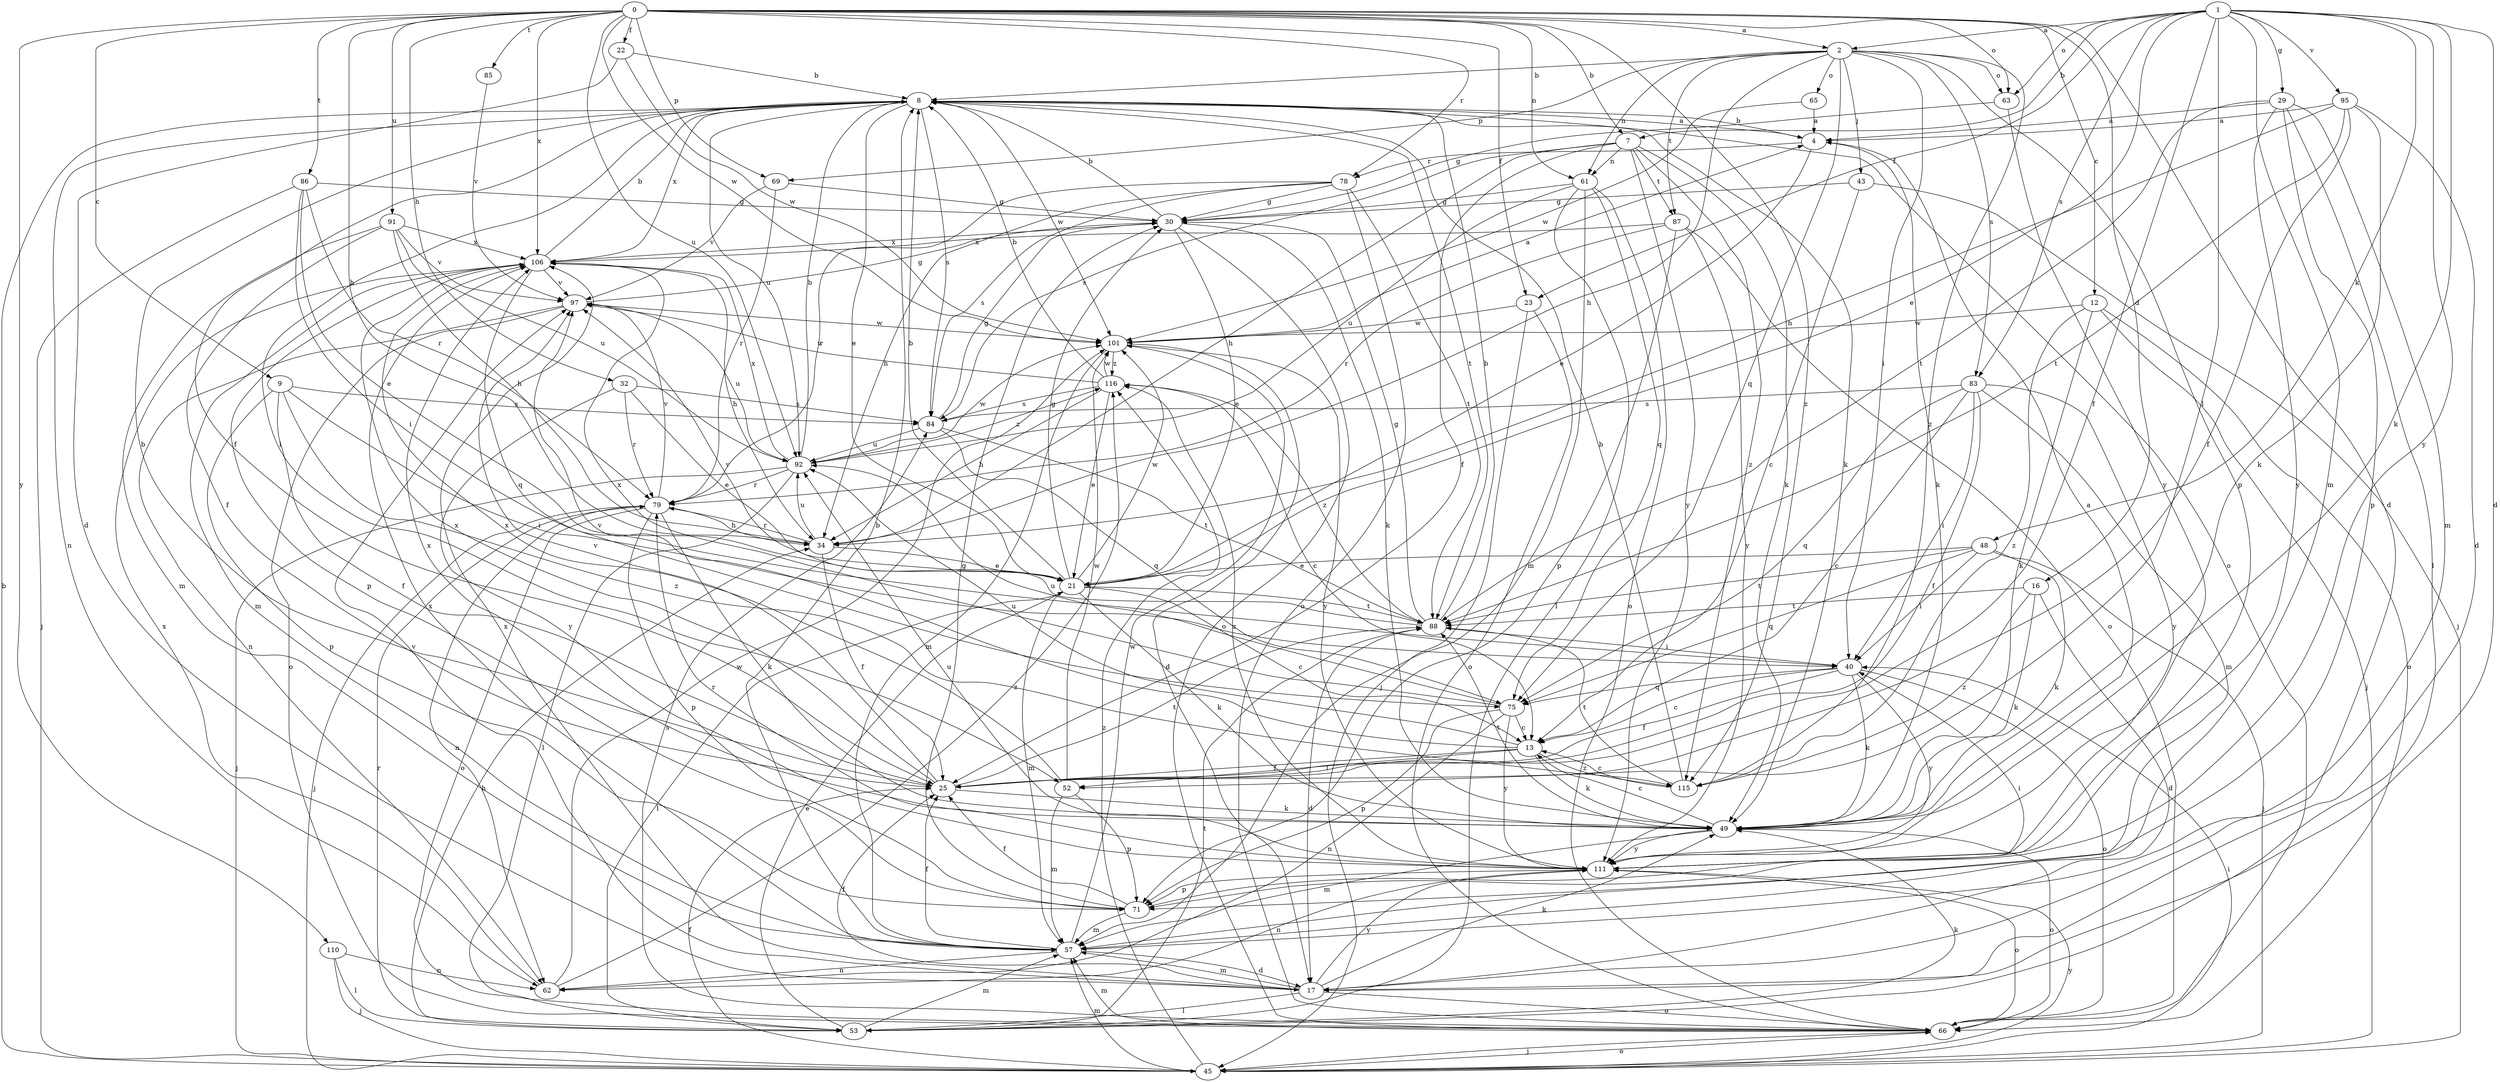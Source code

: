 strict digraph  {
0;
1;
2;
4;
7;
8;
9;
12;
13;
16;
17;
21;
22;
23;
25;
29;
30;
32;
34;
40;
43;
45;
48;
49;
52;
53;
57;
61;
62;
63;
65;
66;
69;
71;
75;
78;
79;
83;
84;
85;
86;
87;
88;
91;
92;
95;
97;
101;
106;
110;
111;
115;
116;
0 -> 2  [label=a];
0 -> 7  [label=b];
0 -> 9  [label=c];
0 -> 12  [label=c];
0 -> 16  [label=d];
0 -> 17  [label=d];
0 -> 22  [label=f];
0 -> 23  [label=f];
0 -> 32  [label=h];
0 -> 34  [label=h];
0 -> 61  [label=n];
0 -> 63  [label=o];
0 -> 69  [label=p];
0 -> 78  [label=r];
0 -> 85  [label=t];
0 -> 86  [label=t];
0 -> 91  [label=u];
0 -> 92  [label=u];
0 -> 101  [label=w];
0 -> 106  [label=x];
0 -> 110  [label=y];
0 -> 115  [label=z];
1 -> 2  [label=a];
1 -> 7  [label=b];
1 -> 17  [label=d];
1 -> 21  [label=e];
1 -> 23  [label=f];
1 -> 25  [label=f];
1 -> 29  [label=g];
1 -> 48  [label=k];
1 -> 49  [label=k];
1 -> 52  [label=l];
1 -> 57  [label=m];
1 -> 63  [label=o];
1 -> 83  [label=s];
1 -> 95  [label=v];
1 -> 111  [label=y];
2 -> 8  [label=b];
2 -> 34  [label=h];
2 -> 40  [label=i];
2 -> 43  [label=j];
2 -> 61  [label=n];
2 -> 63  [label=o];
2 -> 65  [label=o];
2 -> 69  [label=p];
2 -> 71  [label=p];
2 -> 75  [label=q];
2 -> 83  [label=s];
2 -> 87  [label=t];
2 -> 115  [label=z];
4 -> 8  [label=b];
4 -> 21  [label=e];
4 -> 49  [label=k];
4 -> 78  [label=r];
7 -> 25  [label=f];
7 -> 34  [label=h];
7 -> 49  [label=k];
7 -> 61  [label=n];
7 -> 84  [label=s];
7 -> 87  [label=t];
7 -> 111  [label=y];
7 -> 115  [label=z];
8 -> 4  [label=a];
8 -> 21  [label=e];
8 -> 25  [label=f];
8 -> 49  [label=k];
8 -> 52  [label=l];
8 -> 62  [label=n];
8 -> 66  [label=o];
8 -> 84  [label=s];
8 -> 88  [label=t];
8 -> 92  [label=u];
8 -> 101  [label=w];
8 -> 106  [label=x];
9 -> 25  [label=f];
9 -> 40  [label=i];
9 -> 71  [label=p];
9 -> 84  [label=s];
9 -> 115  [label=z];
12 -> 45  [label=j];
12 -> 49  [label=k];
12 -> 66  [label=o];
12 -> 101  [label=w];
12 -> 115  [label=z];
13 -> 25  [label=f];
13 -> 49  [label=k];
13 -> 52  [label=l];
13 -> 92  [label=u];
13 -> 97  [label=v];
13 -> 115  [label=z];
16 -> 17  [label=d];
16 -> 49  [label=k];
16 -> 88  [label=t];
16 -> 115  [label=z];
17 -> 25  [label=f];
17 -> 49  [label=k];
17 -> 53  [label=l];
17 -> 57  [label=m];
17 -> 66  [label=o];
17 -> 97  [label=v];
17 -> 106  [label=x];
17 -> 111  [label=y];
21 -> 8  [label=b];
21 -> 13  [label=c];
21 -> 30  [label=g];
21 -> 49  [label=k];
21 -> 53  [label=l];
21 -> 57  [label=m];
21 -> 88  [label=t];
21 -> 101  [label=w];
22 -> 8  [label=b];
22 -> 17  [label=d];
22 -> 101  [label=w];
23 -> 45  [label=j];
23 -> 66  [label=o];
23 -> 101  [label=w];
25 -> 8  [label=b];
25 -> 49  [label=k];
25 -> 88  [label=t];
25 -> 97  [label=v];
25 -> 106  [label=x];
29 -> 4  [label=a];
29 -> 53  [label=l];
29 -> 57  [label=m];
29 -> 71  [label=p];
29 -> 88  [label=t];
29 -> 111  [label=y];
30 -> 8  [label=b];
30 -> 21  [label=e];
30 -> 49  [label=k];
30 -> 66  [label=o];
30 -> 106  [label=x];
32 -> 21  [label=e];
32 -> 79  [label=r];
32 -> 84  [label=s];
32 -> 111  [label=y];
34 -> 21  [label=e];
34 -> 25  [label=f];
34 -> 79  [label=r];
34 -> 92  [label=u];
40 -> 13  [label=c];
40 -> 25  [label=f];
40 -> 49  [label=k];
40 -> 66  [label=o];
40 -> 75  [label=q];
40 -> 111  [label=y];
43 -> 13  [label=c];
43 -> 30  [label=g];
43 -> 45  [label=j];
45 -> 8  [label=b];
45 -> 25  [label=f];
45 -> 40  [label=i];
45 -> 57  [label=m];
45 -> 66  [label=o];
45 -> 111  [label=y];
45 -> 116  [label=z];
48 -> 21  [label=e];
48 -> 40  [label=i];
48 -> 45  [label=j];
48 -> 49  [label=k];
48 -> 75  [label=q];
48 -> 88  [label=t];
49 -> 13  [label=c];
49 -> 57  [label=m];
49 -> 66  [label=o];
49 -> 88  [label=t];
49 -> 106  [label=x];
49 -> 111  [label=y];
52 -> 57  [label=m];
52 -> 71  [label=p];
52 -> 101  [label=w];
52 -> 106  [label=x];
53 -> 21  [label=e];
53 -> 34  [label=h];
53 -> 49  [label=k];
53 -> 57  [label=m];
53 -> 79  [label=r];
53 -> 88  [label=t];
57 -> 8  [label=b];
57 -> 17  [label=d];
57 -> 25  [label=f];
57 -> 62  [label=n];
57 -> 101  [label=w];
57 -> 106  [label=x];
61 -> 30  [label=g];
61 -> 53  [label=l];
61 -> 57  [label=m];
61 -> 66  [label=o];
61 -> 75  [label=q];
61 -> 92  [label=u];
62 -> 101  [label=w];
62 -> 106  [label=x];
62 -> 116  [label=z];
63 -> 30  [label=g];
63 -> 111  [label=y];
65 -> 4  [label=a];
65 -> 101  [label=w];
66 -> 45  [label=j];
66 -> 57  [label=m];
66 -> 84  [label=s];
69 -> 30  [label=g];
69 -> 79  [label=r];
69 -> 97  [label=v];
71 -> 25  [label=f];
71 -> 30  [label=g];
71 -> 40  [label=i];
71 -> 57  [label=m];
75 -> 13  [label=c];
75 -> 62  [label=n];
75 -> 71  [label=p];
75 -> 92  [label=u];
75 -> 106  [label=x];
75 -> 111  [label=y];
78 -> 30  [label=g];
78 -> 34  [label=h];
78 -> 66  [label=o];
78 -> 79  [label=r];
78 -> 84  [label=s];
78 -> 88  [label=t];
79 -> 34  [label=h];
79 -> 45  [label=j];
79 -> 49  [label=k];
79 -> 62  [label=n];
79 -> 66  [label=o];
79 -> 71  [label=p];
79 -> 97  [label=v];
83 -> 13  [label=c];
83 -> 25  [label=f];
83 -> 40  [label=i];
83 -> 57  [label=m];
83 -> 75  [label=q];
83 -> 84  [label=s];
83 -> 111  [label=y];
84 -> 30  [label=g];
84 -> 75  [label=q];
84 -> 88  [label=t];
84 -> 92  [label=u];
85 -> 97  [label=v];
86 -> 21  [label=e];
86 -> 30  [label=g];
86 -> 40  [label=i];
86 -> 45  [label=j];
86 -> 79  [label=r];
87 -> 66  [label=o];
87 -> 71  [label=p];
87 -> 79  [label=r];
87 -> 106  [label=x];
87 -> 111  [label=y];
88 -> 8  [label=b];
88 -> 17  [label=d];
88 -> 30  [label=g];
88 -> 40  [label=i];
88 -> 97  [label=v];
88 -> 116  [label=z];
91 -> 25  [label=f];
91 -> 34  [label=h];
91 -> 57  [label=m];
91 -> 92  [label=u];
91 -> 97  [label=v];
91 -> 106  [label=x];
92 -> 8  [label=b];
92 -> 45  [label=j];
92 -> 53  [label=l];
92 -> 79  [label=r];
92 -> 101  [label=w];
92 -> 106  [label=x];
92 -> 116  [label=z];
95 -> 4  [label=a];
95 -> 17  [label=d];
95 -> 25  [label=f];
95 -> 34  [label=h];
95 -> 49  [label=k];
95 -> 88  [label=t];
97 -> 30  [label=g];
97 -> 62  [label=n];
97 -> 66  [label=o];
97 -> 92  [label=u];
97 -> 101  [label=w];
101 -> 4  [label=a];
101 -> 17  [label=d];
101 -> 57  [label=m];
101 -> 111  [label=y];
101 -> 116  [label=z];
106 -> 8  [label=b];
106 -> 34  [label=h];
106 -> 57  [label=m];
106 -> 71  [label=p];
106 -> 75  [label=q];
106 -> 97  [label=v];
110 -> 45  [label=j];
110 -> 53  [label=l];
110 -> 62  [label=n];
111 -> 4  [label=a];
111 -> 62  [label=n];
111 -> 66  [label=o];
111 -> 71  [label=p];
111 -> 79  [label=r];
111 -> 92  [label=u];
111 -> 116  [label=z];
115 -> 8  [label=b];
115 -> 13  [label=c];
115 -> 88  [label=t];
116 -> 8  [label=b];
116 -> 13  [label=c];
116 -> 21  [label=e];
116 -> 34  [label=h];
116 -> 84  [label=s];
116 -> 97  [label=v];
116 -> 101  [label=w];
}

